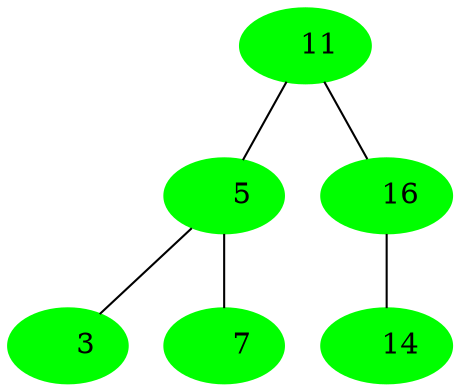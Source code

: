 graph{
  node [color=green, style=filled];
     3 [label="   11"];
     3 --     4;
     3 --     2;
     4 [label="    5"];
     4 --     1;
     4 --     6;
     1 [label="    3"];
     6 [label="    7"];
     2 [label="   16"];
     2 --     5;
     5 [label="   14"];
}
